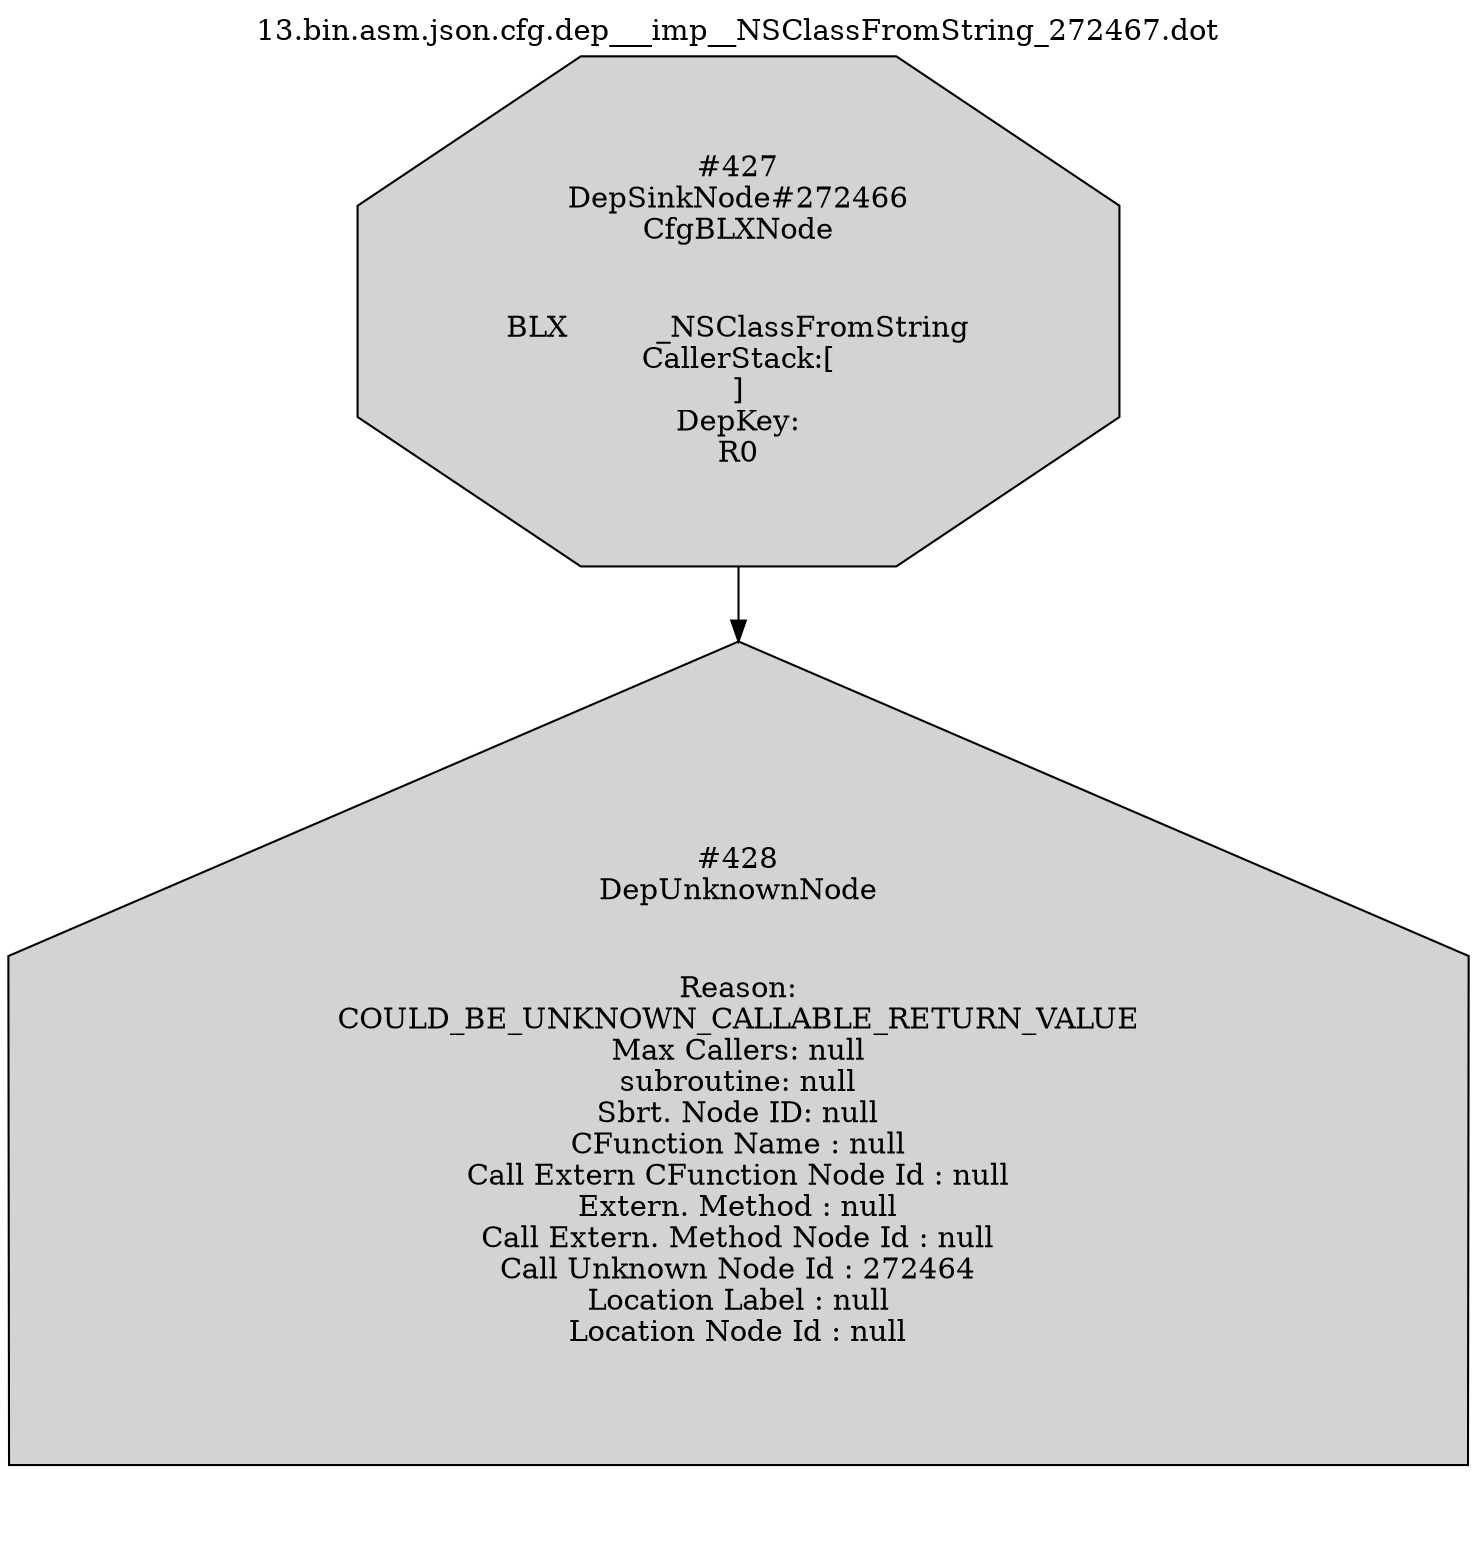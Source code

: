 digraph cfg {
	label="13.bin.asm.json.cfg.dep___imp__NSClassFromString_272467.dot"
	labelloc=t
		n427 [shape=octagon, label="#427\nDepSinkNode#272466\nCfgBLXNode\n\n\nBLX		_NSClassFromString\nCallerStack:[\n]\nDepKey:\nR0",style=filled];
		n428 [shape=house, label="#428\nDepUnknownNode\n\n\nReason:\nCOULD_BE_UNKNOWN_CALLABLE_RETURN_VALUE\nMax Callers: null\nsubroutine: null\nSbrt. Node ID: null\nCFunction Name : null\nCall Extern CFunction Node Id : null\nExtern. Method : null\nCall Extern. Method Node Id : null\nCall Unknown Node Id : 272464\nLocation Label : null\nLocation Node Id : null",style=filled];
		n427 -> n428 [label=""];




}